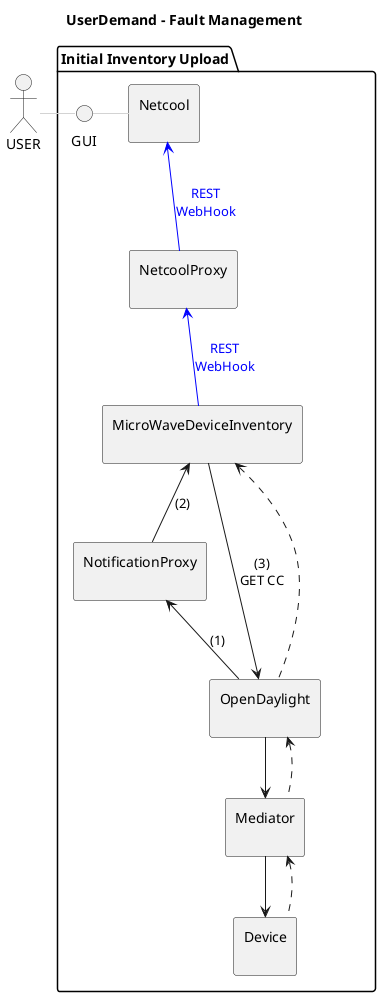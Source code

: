 @startuml InitialUpload

skinparam componentStyle rectangle

title
UserDemand - Fault Management
end title

actor USER as USER

package "Initial Inventory Upload" {
  interface GUI as GUI
  USER - GUI #Lightgrey

  component [Netcool\n] as Netcool
  GUI - Netcool #Lightgrey

  component [NetcoolProxy\n] as NCP
  Netcool --[hidden] NCP

  component [MicroWaveDeviceInventory\n] as MWDI
  NCP --[hidden] MWDI

  component [NotificationProxy\n] as NP
  MWDI --[hidden] NP

  component [OpenDaylight\n] as ODL
  NP --[hidden] ODL

  component [Mediator\n] as Med
  ODL --[hidden] Med

  component [Device\n] as Dev
  Med --[hidden] Dev

  NP <-- ODL : (1)
  MWDI <-- NP : (2)

  NCP --> Netcool #line:blue;text:blue : REST\nWebHook

  MWDI --> NCP #line:blue;text:blue : REST\nWebHook

  MWDI --> ODL : (3)\nGET CC
  MWDI <.. ODL

  ODL --> Med
  ODL <.. Med

  Med --> Dev
  Med <.. Dev

}

@enduml